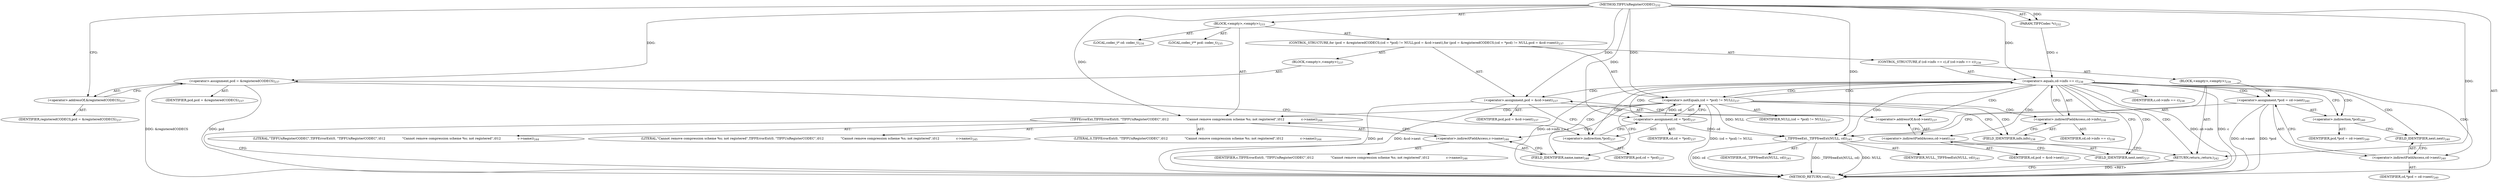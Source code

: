 digraph "TIFFUnRegisterCODEC" {  
"2240" [label = <(METHOD,TIFFUnRegisterCODEC)<SUB>232</SUB>> ]
"2241" [label = <(PARAM,TIFFCodec *c)<SUB>232</SUB>> ]
"2242" [label = <(BLOCK,&lt;empty&gt;,&lt;empty&gt;)<SUB>233</SUB>> ]
"2243" [label = <(LOCAL,codec_t* cd: codec_t)<SUB>234</SUB>> ]
"2244" [label = <(LOCAL,codec_t** pcd: codec_t)<SUB>235</SUB>> ]
"2245" [label = <(CONTROL_STRUCTURE,for (pcd = &amp;registeredCODECS;(cd = *pcd) != NULL;pcd = &amp;cd-&gt;next),for (pcd = &amp;registeredCODECS;(cd = *pcd) != NULL;pcd = &amp;cd-&gt;next))<SUB>237</SUB>> ]
"2246" [label = <(BLOCK,&lt;empty&gt;,&lt;empty&gt;)<SUB>237</SUB>> ]
"2247" [label = <(&lt;operator&gt;.assignment,pcd = &amp;registeredCODECS)<SUB>237</SUB>> ]
"2248" [label = <(IDENTIFIER,pcd,pcd = &amp;registeredCODECS)<SUB>237</SUB>> ]
"2249" [label = <(&lt;operator&gt;.addressOf,&amp;registeredCODECS)<SUB>237</SUB>> ]
"2250" [label = <(IDENTIFIER,registeredCODECS,pcd = &amp;registeredCODECS)<SUB>237</SUB>> ]
"2251" [label = <(&lt;operator&gt;.notEquals,(cd = *pcd) != NULL)<SUB>237</SUB>> ]
"2252" [label = <(&lt;operator&gt;.assignment,cd = *pcd)<SUB>237</SUB>> ]
"2253" [label = <(IDENTIFIER,cd,cd = *pcd)<SUB>237</SUB>> ]
"2254" [label = <(&lt;operator&gt;.indirection,*pcd)<SUB>237</SUB>> ]
"2255" [label = <(IDENTIFIER,pcd,cd = *pcd)<SUB>237</SUB>> ]
"2256" [label = <(IDENTIFIER,NULL,(cd = *pcd) != NULL)<SUB>237</SUB>> ]
"2257" [label = <(&lt;operator&gt;.assignment,pcd = &amp;cd-&gt;next)<SUB>237</SUB>> ]
"2258" [label = <(IDENTIFIER,pcd,pcd = &amp;cd-&gt;next)<SUB>237</SUB>> ]
"2259" [label = <(&lt;operator&gt;.addressOf,&amp;cd-&gt;next)<SUB>237</SUB>> ]
"2260" [label = <(&lt;operator&gt;.indirectFieldAccess,cd-&gt;next)<SUB>237</SUB>> ]
"2261" [label = <(IDENTIFIER,cd,pcd = &amp;cd-&gt;next)<SUB>237</SUB>> ]
"2262" [label = <(FIELD_IDENTIFIER,next,next)<SUB>237</SUB>> ]
"2263" [label = <(CONTROL_STRUCTURE,if (cd-&gt;info == c),if (cd-&gt;info == c))<SUB>238</SUB>> ]
"2264" [label = <(&lt;operator&gt;.equals,cd-&gt;info == c)<SUB>238</SUB>> ]
"2265" [label = <(&lt;operator&gt;.indirectFieldAccess,cd-&gt;info)<SUB>238</SUB>> ]
"2266" [label = <(IDENTIFIER,cd,cd-&gt;info == c)<SUB>238</SUB>> ]
"2267" [label = <(FIELD_IDENTIFIER,info,info)<SUB>238</SUB>> ]
"2268" [label = <(IDENTIFIER,c,cd-&gt;info == c)<SUB>238</SUB>> ]
"2269" [label = <(BLOCK,&lt;empty&gt;,&lt;empty&gt;)<SUB>239</SUB>> ]
"2270" [label = <(&lt;operator&gt;.assignment,*pcd = cd-&gt;next)<SUB>240</SUB>> ]
"2271" [label = <(&lt;operator&gt;.indirection,*pcd)<SUB>240</SUB>> ]
"2272" [label = <(IDENTIFIER,pcd,*pcd = cd-&gt;next)<SUB>240</SUB>> ]
"2273" [label = <(&lt;operator&gt;.indirectFieldAccess,cd-&gt;next)<SUB>240</SUB>> ]
"2274" [label = <(IDENTIFIER,cd,*pcd = cd-&gt;next)<SUB>240</SUB>> ]
"2275" [label = <(FIELD_IDENTIFIER,next,next)<SUB>240</SUB>> ]
"2276" [label = <(_TIFFfreeExt,_TIFFfreeExt(NULL, cd))<SUB>241</SUB>> ]
"2277" [label = <(IDENTIFIER,NULL,_TIFFfreeExt(NULL, cd))<SUB>241</SUB>> ]
"2278" [label = <(IDENTIFIER,cd,_TIFFfreeExt(NULL, cd))<SUB>241</SUB>> ]
"2279" [label = <(RETURN,return;,return;)<SUB>242</SUB>> ]
"2280" [label = <(TIFFErrorExt,TIFFErrorExt(0, &quot;TIFFUnRegisterCODEC&quot;,\012                 &quot;Cannot remove compression scheme %s; not registered&quot;,\012                 c-&gt;name))<SUB>244</SUB>> ]
"2281" [label = <(LITERAL,0,TIFFErrorExt(0, &quot;TIFFUnRegisterCODEC&quot;,\012                 &quot;Cannot remove compression scheme %s; not registered&quot;,\012                 c-&gt;name))<SUB>244</SUB>> ]
"2282" [label = <(LITERAL,&quot;TIFFUnRegisterCODEC&quot;,TIFFErrorExt(0, &quot;TIFFUnRegisterCODEC&quot;,\012                 &quot;Cannot remove compression scheme %s; not registered&quot;,\012                 c-&gt;name))<SUB>244</SUB>> ]
"2283" [label = <(LITERAL,&quot;Cannot remove compression scheme %s; not registered&quot;,TIFFErrorExt(0, &quot;TIFFUnRegisterCODEC&quot;,\012                 &quot;Cannot remove compression scheme %s; not registered&quot;,\012                 c-&gt;name))<SUB>245</SUB>> ]
"2284" [label = <(&lt;operator&gt;.indirectFieldAccess,c-&gt;name)<SUB>246</SUB>> ]
"2285" [label = <(IDENTIFIER,c,TIFFErrorExt(0, &quot;TIFFUnRegisterCODEC&quot;,\012                 &quot;Cannot remove compression scheme %s; not registered&quot;,\012                 c-&gt;name))<SUB>246</SUB>> ]
"2286" [label = <(FIELD_IDENTIFIER,name,name)<SUB>246</SUB>> ]
"2287" [label = <(METHOD_RETURN,void)<SUB>232</SUB>> ]
  "2240" -> "2241"  [ label = "AST: "] 
  "2240" -> "2242"  [ label = "AST: "] 
  "2240" -> "2287"  [ label = "AST: "] 
  "2242" -> "2243"  [ label = "AST: "] 
  "2242" -> "2244"  [ label = "AST: "] 
  "2242" -> "2245"  [ label = "AST: "] 
  "2242" -> "2280"  [ label = "AST: "] 
  "2245" -> "2246"  [ label = "AST: "] 
  "2245" -> "2251"  [ label = "AST: "] 
  "2245" -> "2257"  [ label = "AST: "] 
  "2245" -> "2263"  [ label = "AST: "] 
  "2246" -> "2247"  [ label = "AST: "] 
  "2247" -> "2248"  [ label = "AST: "] 
  "2247" -> "2249"  [ label = "AST: "] 
  "2249" -> "2250"  [ label = "AST: "] 
  "2251" -> "2252"  [ label = "AST: "] 
  "2251" -> "2256"  [ label = "AST: "] 
  "2252" -> "2253"  [ label = "AST: "] 
  "2252" -> "2254"  [ label = "AST: "] 
  "2254" -> "2255"  [ label = "AST: "] 
  "2257" -> "2258"  [ label = "AST: "] 
  "2257" -> "2259"  [ label = "AST: "] 
  "2259" -> "2260"  [ label = "AST: "] 
  "2260" -> "2261"  [ label = "AST: "] 
  "2260" -> "2262"  [ label = "AST: "] 
  "2263" -> "2264"  [ label = "AST: "] 
  "2263" -> "2269"  [ label = "AST: "] 
  "2264" -> "2265"  [ label = "AST: "] 
  "2264" -> "2268"  [ label = "AST: "] 
  "2265" -> "2266"  [ label = "AST: "] 
  "2265" -> "2267"  [ label = "AST: "] 
  "2269" -> "2270"  [ label = "AST: "] 
  "2269" -> "2276"  [ label = "AST: "] 
  "2269" -> "2279"  [ label = "AST: "] 
  "2270" -> "2271"  [ label = "AST: "] 
  "2270" -> "2273"  [ label = "AST: "] 
  "2271" -> "2272"  [ label = "AST: "] 
  "2273" -> "2274"  [ label = "AST: "] 
  "2273" -> "2275"  [ label = "AST: "] 
  "2276" -> "2277"  [ label = "AST: "] 
  "2276" -> "2278"  [ label = "AST: "] 
  "2280" -> "2281"  [ label = "AST: "] 
  "2280" -> "2282"  [ label = "AST: "] 
  "2280" -> "2283"  [ label = "AST: "] 
  "2280" -> "2284"  [ label = "AST: "] 
  "2284" -> "2285"  [ label = "AST: "] 
  "2284" -> "2286"  [ label = "AST: "] 
  "2280" -> "2287"  [ label = "CFG: "] 
  "2251" -> "2267"  [ label = "CFG: "] 
  "2251" -> "2286"  [ label = "CFG: "] 
  "2257" -> "2254"  [ label = "CFG: "] 
  "2284" -> "2280"  [ label = "CFG: "] 
  "2247" -> "2254"  [ label = "CFG: "] 
  "2252" -> "2251"  [ label = "CFG: "] 
  "2259" -> "2257"  [ label = "CFG: "] 
  "2264" -> "2271"  [ label = "CFG: "] 
  "2264" -> "2262"  [ label = "CFG: "] 
  "2286" -> "2284"  [ label = "CFG: "] 
  "2249" -> "2247"  [ label = "CFG: "] 
  "2254" -> "2252"  [ label = "CFG: "] 
  "2260" -> "2259"  [ label = "CFG: "] 
  "2265" -> "2264"  [ label = "CFG: "] 
  "2270" -> "2276"  [ label = "CFG: "] 
  "2276" -> "2279"  [ label = "CFG: "] 
  "2279" -> "2287"  [ label = "CFG: "] 
  "2262" -> "2260"  [ label = "CFG: "] 
  "2267" -> "2265"  [ label = "CFG: "] 
  "2271" -> "2275"  [ label = "CFG: "] 
  "2273" -> "2270"  [ label = "CFG: "] 
  "2275" -> "2273"  [ label = "CFG: "] 
  "2240" -> "2249"  [ label = "CFG: "] 
  "2279" -> "2287"  [ label = "DDG: &lt;RET&gt;"] 
  "2247" -> "2287"  [ label = "DDG: pcd"] 
  "2247" -> "2287"  [ label = "DDG: &amp;registeredCODECS"] 
  "2251" -> "2287"  [ label = "DDG: (cd = *pcd) != NULL"] 
  "2264" -> "2287"  [ label = "DDG: cd-&gt;info"] 
  "2264" -> "2287"  [ label = "DDG: c"] 
  "2264" -> "2287"  [ label = "DDG: cd-&gt;info == c"] 
  "2257" -> "2287"  [ label = "DDG: pcd"] 
  "2257" -> "2287"  [ label = "DDG: &amp;cd-&gt;next"] 
  "2270" -> "2287"  [ label = "DDG: *pcd"] 
  "2270" -> "2287"  [ label = "DDG: cd-&gt;next"] 
  "2276" -> "2287"  [ label = "DDG: NULL"] 
  "2276" -> "2287"  [ label = "DDG: cd"] 
  "2276" -> "2287"  [ label = "DDG: _TIFFfreeExt(NULL, cd)"] 
  "2240" -> "2241"  [ label = "DDG: "] 
  "2240" -> "2280"  [ label = "DDG: "] 
  "2240" -> "2247"  [ label = "DDG: "] 
  "2252" -> "2251"  [ label = "DDG: cd"] 
  "2240" -> "2251"  [ label = "DDG: "] 
  "2240" -> "2257"  [ label = "DDG: "] 
  "2240" -> "2252"  [ label = "DDG: "] 
  "2241" -> "2264"  [ label = "DDG: c"] 
  "2240" -> "2264"  [ label = "DDG: "] 
  "2240" -> "2279"  [ label = "DDG: "] 
  "2251" -> "2276"  [ label = "DDG: NULL"] 
  "2240" -> "2276"  [ label = "DDG: "] 
  "2252" -> "2276"  [ label = "DDG: cd"] 
  "2251" -> "2284"  [ label = "CDG: "] 
  "2251" -> "2286"  [ label = "CDG: "] 
  "2251" -> "2265"  [ label = "CDG: "] 
  "2251" -> "2267"  [ label = "CDG: "] 
  "2251" -> "2264"  [ label = "CDG: "] 
  "2251" -> "2280"  [ label = "CDG: "] 
  "2264" -> "2279"  [ label = "CDG: "] 
  "2264" -> "2270"  [ label = "CDG: "] 
  "2264" -> "2273"  [ label = "CDG: "] 
  "2264" -> "2275"  [ label = "CDG: "] 
  "2264" -> "2254"  [ label = "CDG: "] 
  "2264" -> "2276"  [ label = "CDG: "] 
  "2264" -> "2271"  [ label = "CDG: "] 
  "2264" -> "2251"  [ label = "CDG: "] 
  "2264" -> "2252"  [ label = "CDG: "] 
  "2264" -> "2260"  [ label = "CDG: "] 
  "2264" -> "2257"  [ label = "CDG: "] 
  "2264" -> "2259"  [ label = "CDG: "] 
  "2264" -> "2262"  [ label = "CDG: "] 
}
